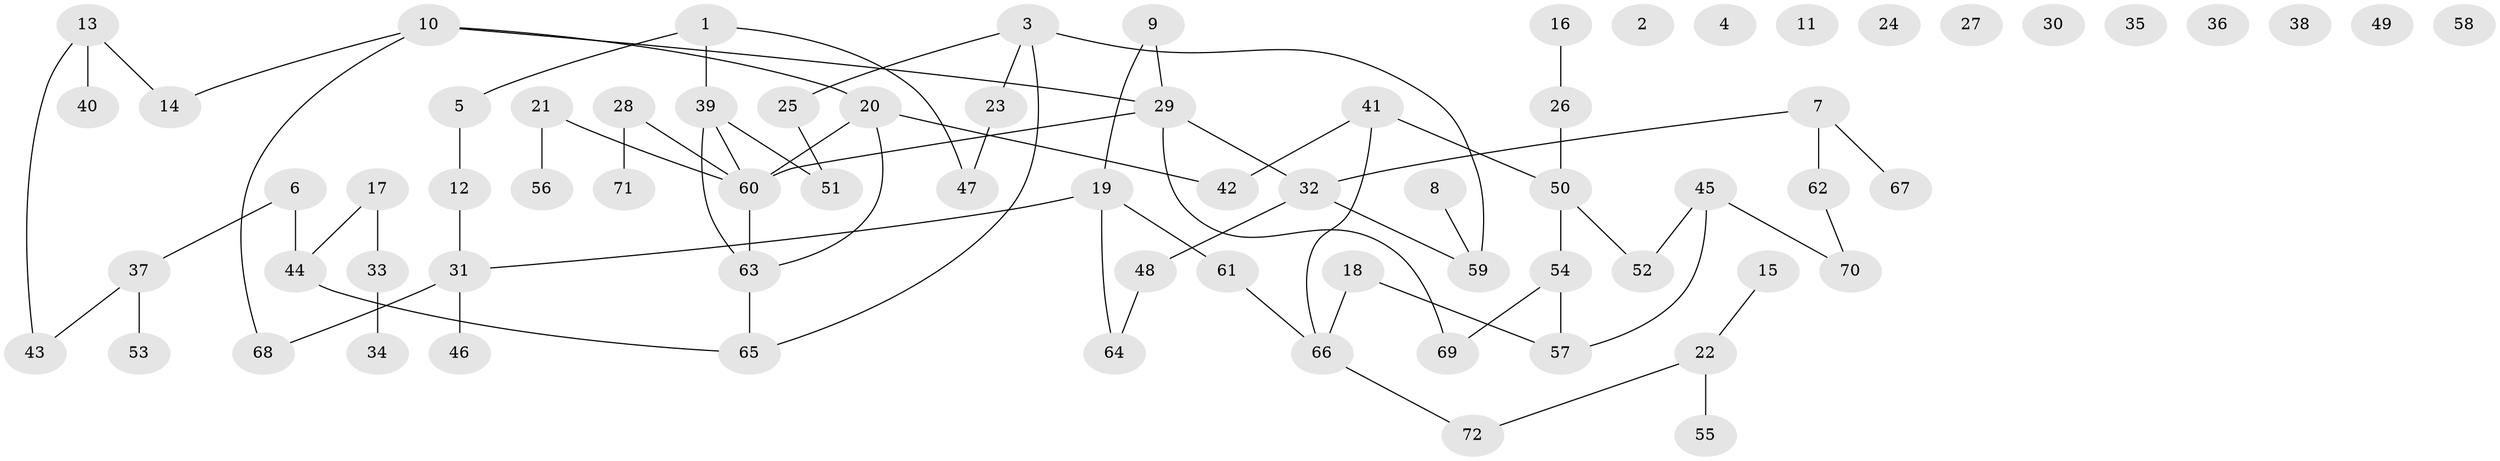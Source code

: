 // Generated by graph-tools (version 1.1) at 2025/25/03/09/25 03:25:14]
// undirected, 72 vertices, 75 edges
graph export_dot {
graph [start="1"]
  node [color=gray90,style=filled];
  1;
  2;
  3;
  4;
  5;
  6;
  7;
  8;
  9;
  10;
  11;
  12;
  13;
  14;
  15;
  16;
  17;
  18;
  19;
  20;
  21;
  22;
  23;
  24;
  25;
  26;
  27;
  28;
  29;
  30;
  31;
  32;
  33;
  34;
  35;
  36;
  37;
  38;
  39;
  40;
  41;
  42;
  43;
  44;
  45;
  46;
  47;
  48;
  49;
  50;
  51;
  52;
  53;
  54;
  55;
  56;
  57;
  58;
  59;
  60;
  61;
  62;
  63;
  64;
  65;
  66;
  67;
  68;
  69;
  70;
  71;
  72;
  1 -- 5;
  1 -- 39;
  1 -- 47;
  3 -- 23;
  3 -- 25;
  3 -- 59;
  3 -- 65;
  5 -- 12;
  6 -- 37;
  6 -- 44;
  7 -- 32;
  7 -- 62;
  7 -- 67;
  8 -- 59;
  9 -- 19;
  9 -- 29;
  10 -- 14;
  10 -- 20;
  10 -- 29;
  10 -- 68;
  12 -- 31;
  13 -- 14;
  13 -- 40;
  13 -- 43;
  15 -- 22;
  16 -- 26;
  17 -- 33;
  17 -- 44;
  18 -- 57;
  18 -- 66;
  19 -- 31;
  19 -- 61;
  19 -- 64;
  20 -- 42;
  20 -- 60;
  20 -- 63;
  21 -- 56;
  21 -- 60;
  22 -- 55;
  22 -- 72;
  23 -- 47;
  25 -- 51;
  26 -- 50;
  28 -- 60;
  28 -- 71;
  29 -- 32;
  29 -- 60;
  29 -- 69;
  31 -- 46;
  31 -- 68;
  32 -- 48;
  32 -- 59;
  33 -- 34;
  37 -- 43;
  37 -- 53;
  39 -- 51;
  39 -- 60;
  39 -- 63;
  41 -- 42;
  41 -- 50;
  41 -- 66;
  44 -- 65;
  45 -- 52;
  45 -- 57;
  45 -- 70;
  48 -- 64;
  50 -- 52;
  50 -- 54;
  54 -- 57;
  54 -- 69;
  60 -- 63;
  61 -- 66;
  62 -- 70;
  63 -- 65;
  66 -- 72;
}
